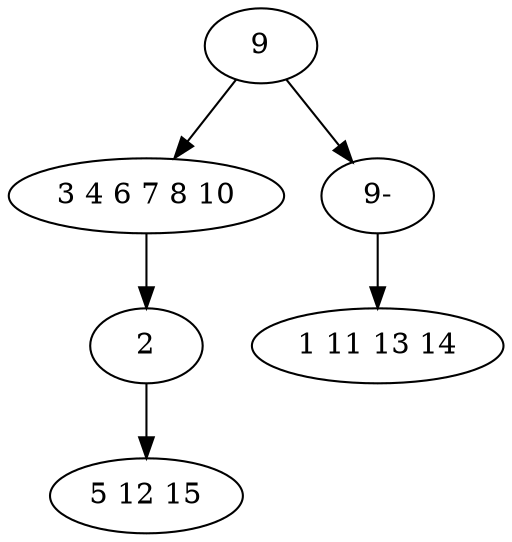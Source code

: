 digraph true_tree {
	"0" -> "1"
	"0" -> "5"
	"1" -> "3"
	"3" -> "4"
	"5" -> "2"
	"0" [label="9"];
	"1" [label="3 4 6 7 8 10"];
	"2" [label="1 11 13 14"];
	"3" [label="2"];
	"4" [label="5 12 15"];
	"5" [label="9-"];
}
